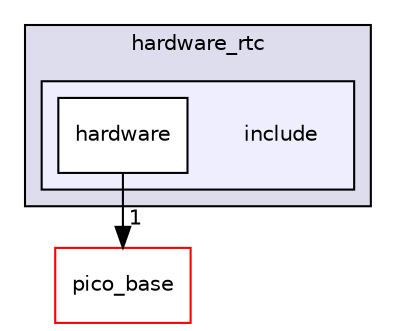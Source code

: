 digraph "hardware_rtc/include" {
  compound=true
  node [ fontsize="10", fontname="Helvetica"];
  edge [ labelfontsize="10", labelfontname="Helvetica"];
  subgraph clusterdir_cfd27197968dc736507d601e66201822 {
    graph [ bgcolor="#ddddee", pencolor="black", label="hardware_rtc" fontname="Helvetica", fontsize="10", URL="dir_cfd27197968dc736507d601e66201822.html"]
  subgraph clusterdir_3763567dd6a2ae0f568b32db18cb3b5f {
    graph [ bgcolor="#eeeeff", pencolor="black", label="" URL="dir_3763567dd6a2ae0f568b32db18cb3b5f.html"];
    dir_3763567dd6a2ae0f568b32db18cb3b5f [shape=plaintext label="include"];
    dir_1011e01e64112007c31e0fbb8912ccb4 [shape=box label="hardware" color="black" fillcolor="white" style="filled" URL="dir_1011e01e64112007c31e0fbb8912ccb4.html"];
  }
  }
  dir_ee4ba4c32933fd9d1c9bce216e67756d [shape=box label="pico_base" fillcolor="white" style="filled" color="red" URL="dir_ee4ba4c32933fd9d1c9bce216e67756d.html"];
  dir_1011e01e64112007c31e0fbb8912ccb4->dir_ee4ba4c32933fd9d1c9bce216e67756d [headlabel="1", labeldistance=1.5 headhref="dir_000104_000007.html"];
}
